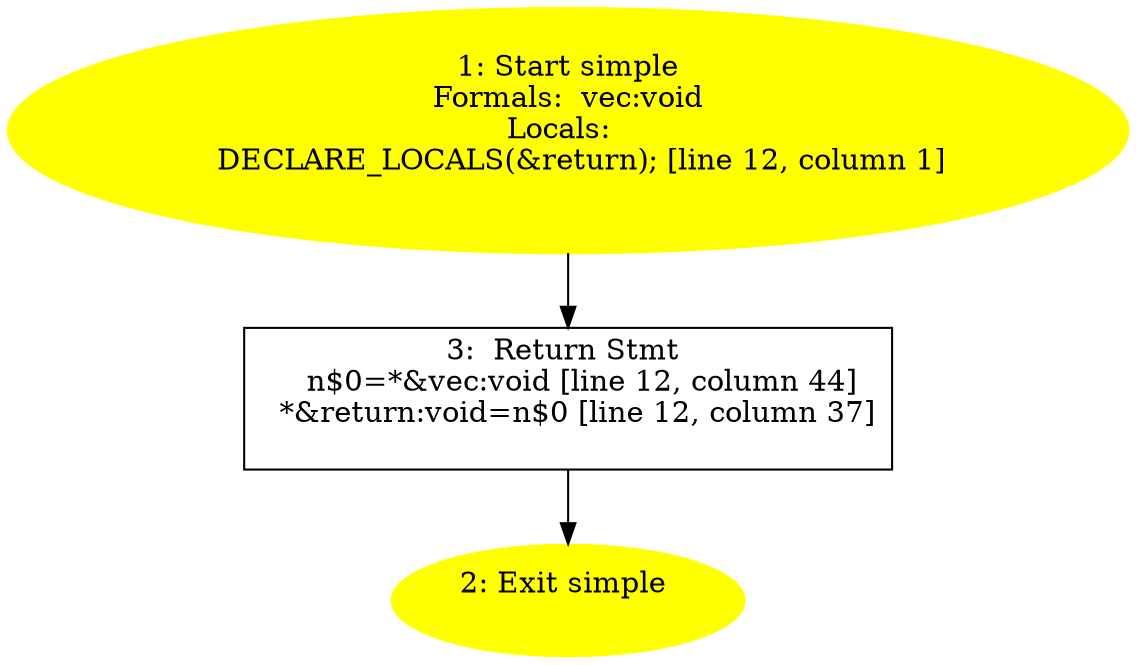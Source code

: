 /* @generated */
digraph cfg {
"simple#17639603251097432993.e5c9feb95ecff69f23df6ce422f34819_1" [label="1: Start simple\nFormals:  vec:void\nLocals:  \n   DECLARE_LOCALS(&return); [line 12, column 1]\n " color=yellow style=filled]
	

	 "simple#17639603251097432993.e5c9feb95ecff69f23df6ce422f34819_1" -> "simple#17639603251097432993.e5c9feb95ecff69f23df6ce422f34819_3" ;
"simple#17639603251097432993.e5c9feb95ecff69f23df6ce422f34819_2" [label="2: Exit simple \n  " color=yellow style=filled]
	

"simple#17639603251097432993.e5c9feb95ecff69f23df6ce422f34819_3" [label="3:  Return Stmt \n   n$0=*&vec:void [line 12, column 44]\n  *&return:void=n$0 [line 12, column 37]\n " shape="box"]
	

	 "simple#17639603251097432993.e5c9feb95ecff69f23df6ce422f34819_3" -> "simple#17639603251097432993.e5c9feb95ecff69f23df6ce422f34819_2" ;
}
